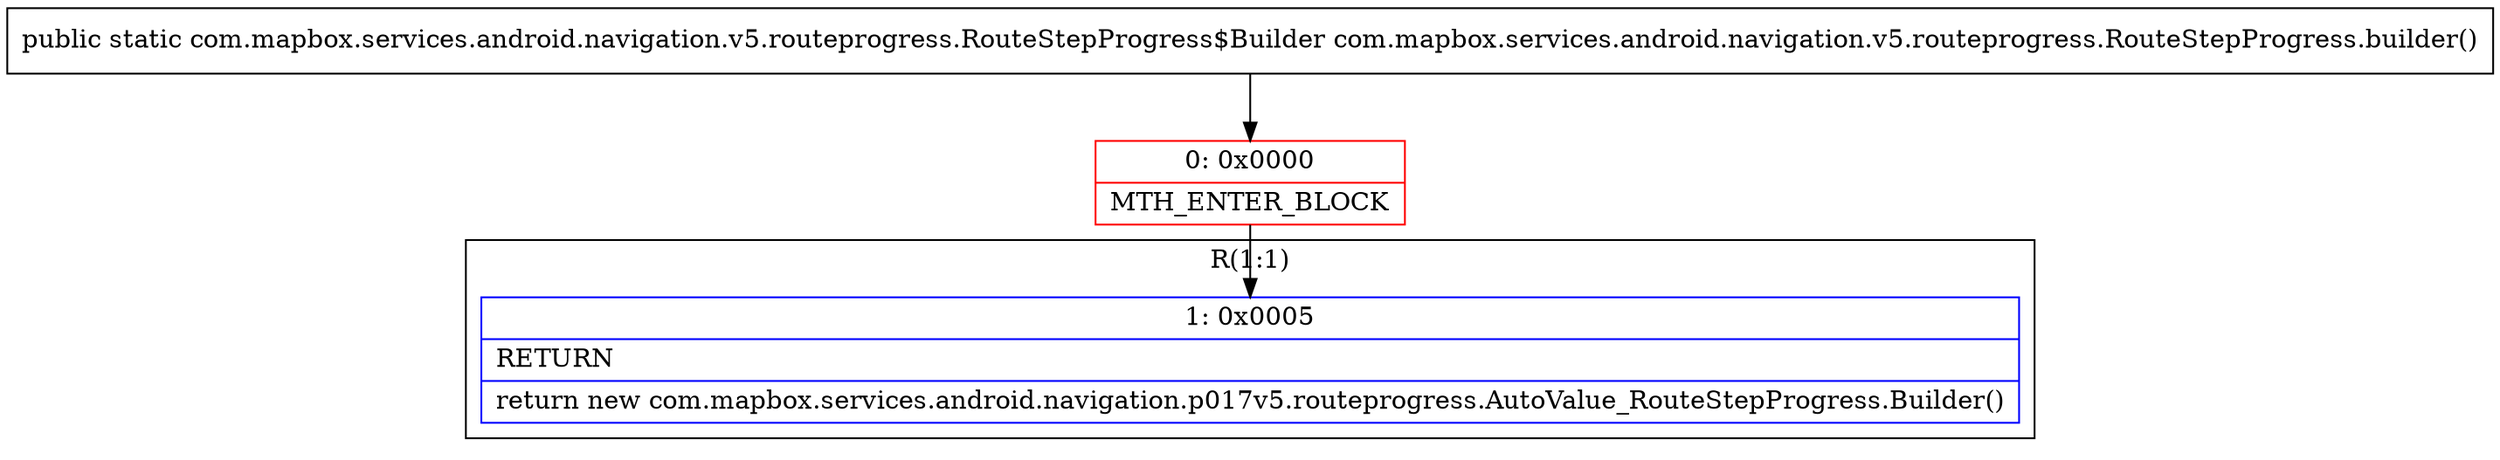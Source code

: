 digraph "CFG forcom.mapbox.services.android.navigation.v5.routeprogress.RouteStepProgress.builder()Lcom\/mapbox\/services\/android\/navigation\/v5\/routeprogress\/RouteStepProgress$Builder;" {
subgraph cluster_Region_274554761 {
label = "R(1:1)";
node [shape=record,color=blue];
Node_1 [shape=record,label="{1\:\ 0x0005|RETURN\l|return new com.mapbox.services.android.navigation.p017v5.routeprogress.AutoValue_RouteStepProgress.Builder()\l}"];
}
Node_0 [shape=record,color=red,label="{0\:\ 0x0000|MTH_ENTER_BLOCK\l}"];
MethodNode[shape=record,label="{public static com.mapbox.services.android.navigation.v5.routeprogress.RouteStepProgress$Builder com.mapbox.services.android.navigation.v5.routeprogress.RouteStepProgress.builder() }"];
MethodNode -> Node_0;
Node_0 -> Node_1;
}

